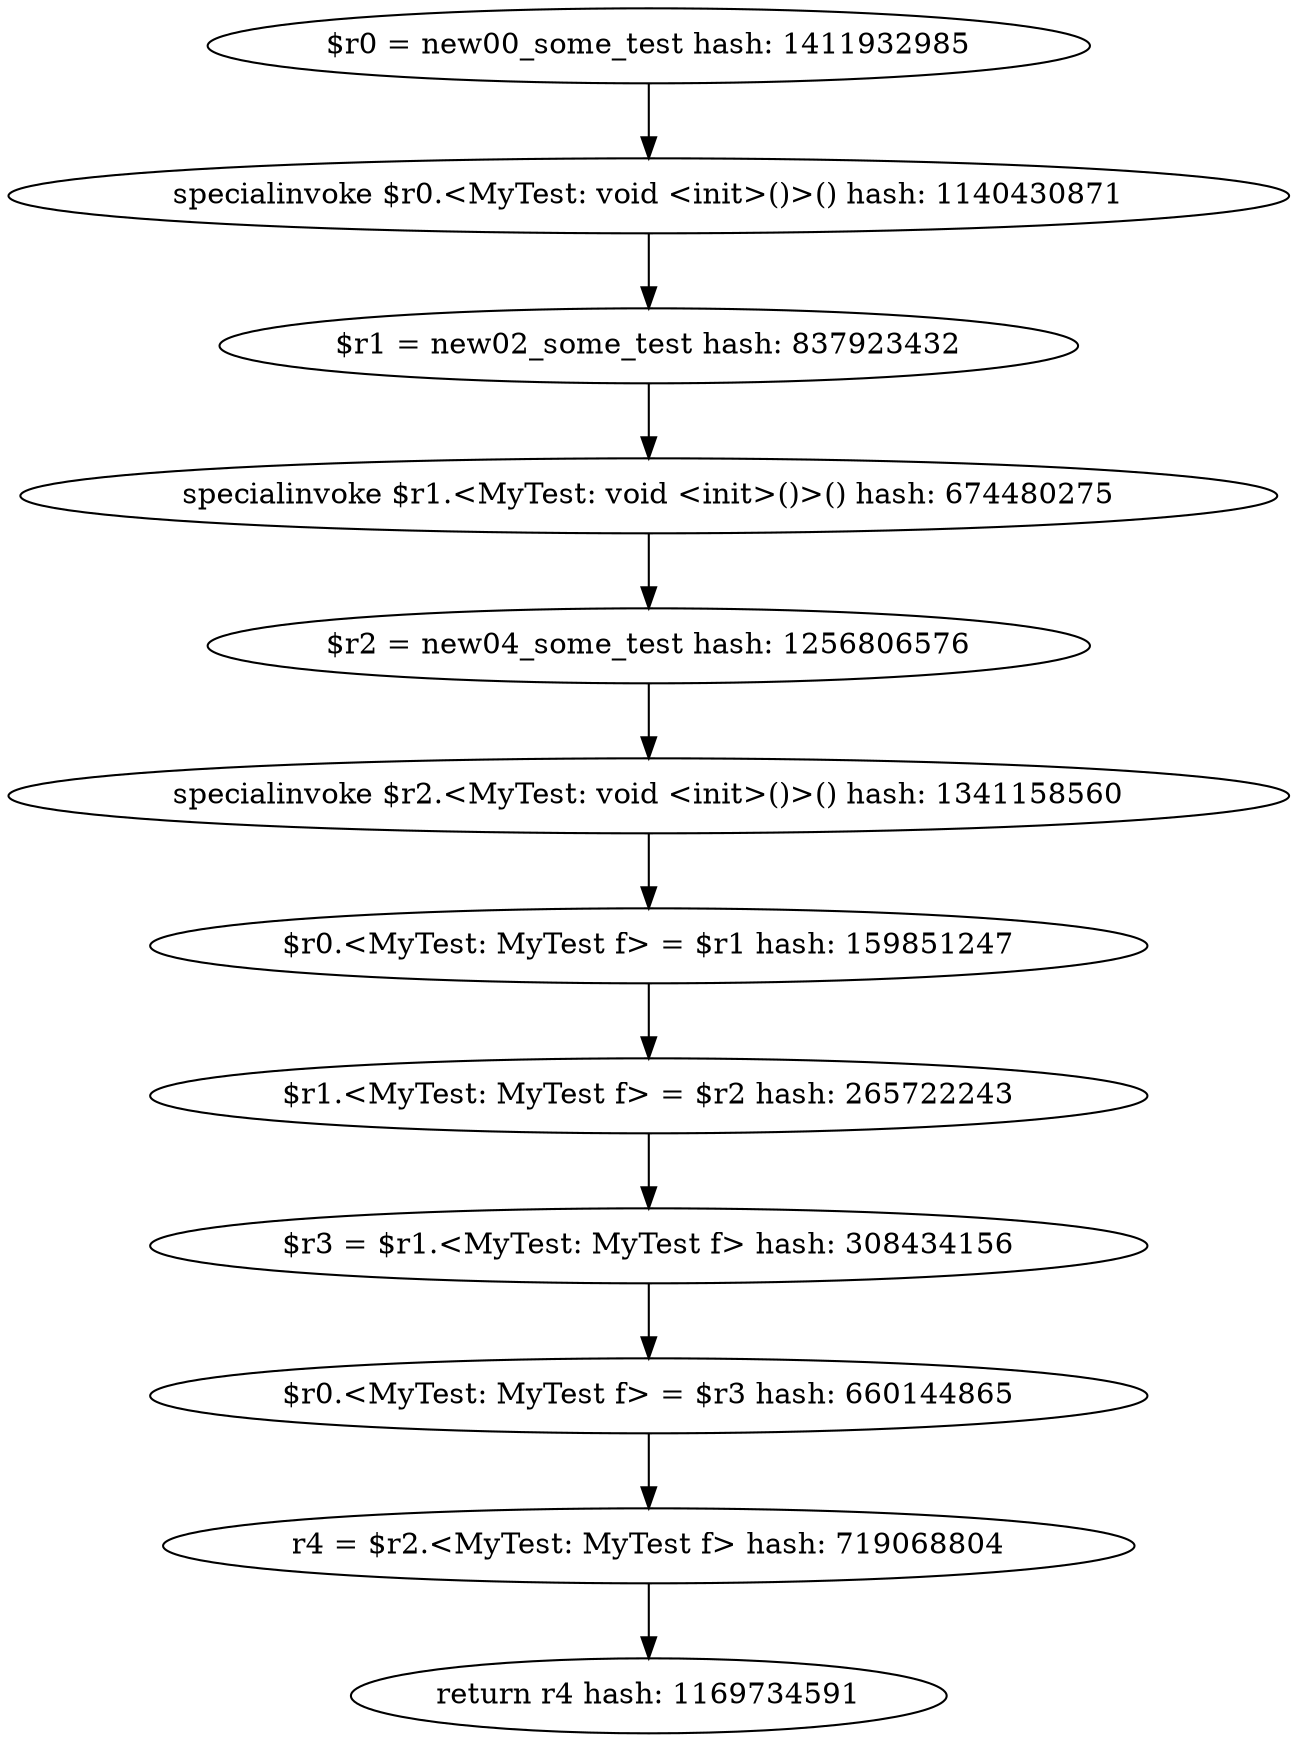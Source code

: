 digraph "./target2-mine/MyTest.some_test.intra.debug" {
    "$r0 = new00_some_test hash: 1411932985";
    "specialinvoke $r0.<MyTest: void <init>()>() hash: 1140430871";
    "$r1 = new02_some_test hash: 837923432";
    "specialinvoke $r1.<MyTest: void <init>()>() hash: 674480275";
    "$r2 = new04_some_test hash: 1256806576";
    "specialinvoke $r2.<MyTest: void <init>()>() hash: 1341158560";
    "$r0.<MyTest: MyTest f> = $r1 hash: 159851247";
    "$r1.<MyTest: MyTest f> = $r2 hash: 265722243";
    "$r3 = $r1.<MyTest: MyTest f> hash: 308434156";
    "$r0.<MyTest: MyTest f> = $r3 hash: 660144865";
    "r4 = $r2.<MyTest: MyTest f> hash: 719068804";
    "return r4 hash: 1169734591";
    "$r0 = new00_some_test hash: 1411932985"->"specialinvoke $r0.<MyTest: void <init>()>() hash: 1140430871";
    "specialinvoke $r0.<MyTest: void <init>()>() hash: 1140430871"->"$r1 = new02_some_test hash: 837923432";
    "$r1 = new02_some_test hash: 837923432"->"specialinvoke $r1.<MyTest: void <init>()>() hash: 674480275";
    "specialinvoke $r1.<MyTest: void <init>()>() hash: 674480275"->"$r2 = new04_some_test hash: 1256806576";
    "$r2 = new04_some_test hash: 1256806576"->"specialinvoke $r2.<MyTest: void <init>()>() hash: 1341158560";
    "specialinvoke $r2.<MyTest: void <init>()>() hash: 1341158560"->"$r0.<MyTest: MyTest f> = $r1 hash: 159851247";
    "$r0.<MyTest: MyTest f> = $r1 hash: 159851247"->"$r1.<MyTest: MyTest f> = $r2 hash: 265722243";
    "$r1.<MyTest: MyTest f> = $r2 hash: 265722243"->"$r3 = $r1.<MyTest: MyTest f> hash: 308434156";
    "$r3 = $r1.<MyTest: MyTest f> hash: 308434156"->"$r0.<MyTest: MyTest f> = $r3 hash: 660144865";
    "$r0.<MyTest: MyTest f> = $r3 hash: 660144865"->"r4 = $r2.<MyTest: MyTest f> hash: 719068804";
    "r4 = $r2.<MyTest: MyTest f> hash: 719068804"->"return r4 hash: 1169734591";
}
